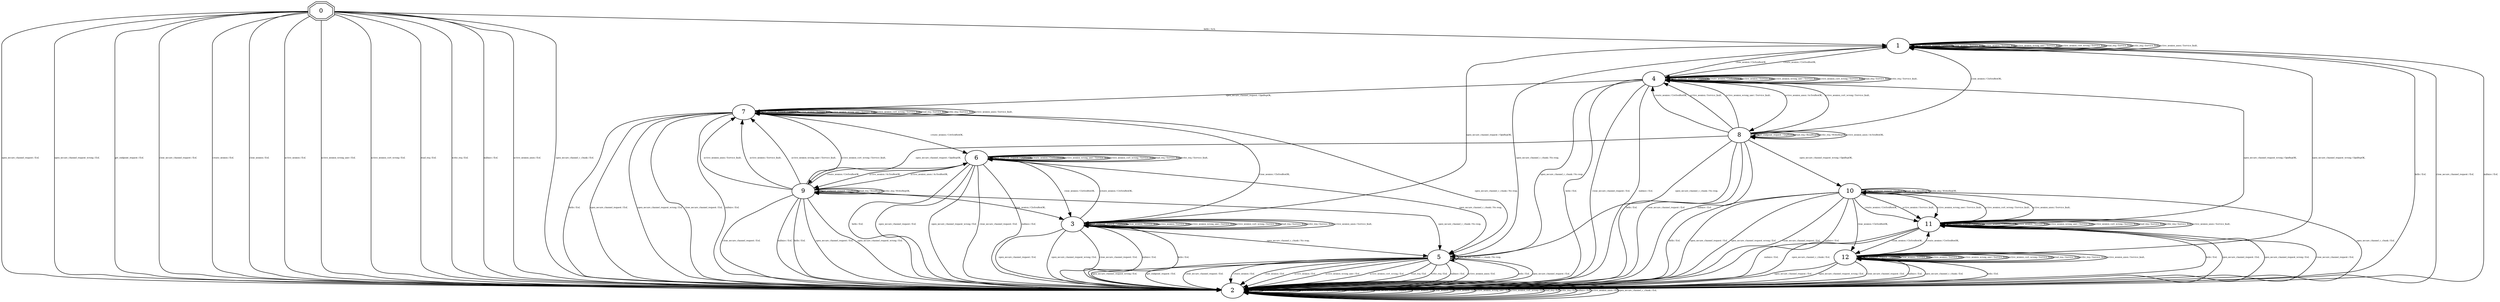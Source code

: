 digraph "Automata" {
"0" [shape=doubleoctagon, style=filled, fillcolor=white, URL="0"];
"2" [shape=ellipse, style=filled, fillcolor=white, URL="2"];
"1" [shape=ellipse, style=filled, fillcolor=white, URL="1"];
"5" [shape=ellipse, style=filled, fillcolor=white, URL="5"];
"4" [shape=ellipse, style=filled, fillcolor=white, URL="4"];
"8" [shape=ellipse, style=filled, fillcolor=white, URL="8"];
"10" [shape=ellipse, style=filled, fillcolor=white, URL="10"];
"9" [shape=ellipse, style=filled, fillcolor=white, URL="9"];
"6" [shape=ellipse, style=filled, fillcolor=white, URL="6"];
"11" [shape=ellipse, style=filled, fillcolor=white, URL="11"];
"7" [shape=ellipse, style=filled, fillcolor=white, URL="7"];
"12" [shape=ellipse, style=filled, fillcolor=white, URL="12"];
"3" [shape=ellipse, style=filled, fillcolor=white, URL="3"];
"0" -> "1" [fontsize=5, label="hello / Ack,", URL="t0"];
"0" -> "2" [fontsize=5, label="open_secure_channel_request / Eof,", URL="t1"];
"0" -> "2" [fontsize=5, label="open_secure_channel_request_wrong / Eof,", URL="t2"];
"0" -> "2" [fontsize=5, label="get_endpoint_request / Eof,", URL="t3"];
"0" -> "2" [fontsize=5, label="close_secure_channel_request / Eof,", URL="t4"];
"0" -> "2" [fontsize=5, label="create_session / Eof,", URL="t5"];
"0" -> "2" [fontsize=5, label="close_session / Eof,", URL="t6"];
"0" -> "2" [fontsize=5, label="active_session / Eof,", URL="t7"];
"0" -> "2" [fontsize=5, label="active_session_wrong_user / Eof,", URL="t8"];
"0" -> "2" [fontsize=5, label="active_session_cert_wrong / Eof,", URL="t9"];
"0" -> "2" [fontsize=5, label="read_req / Eof,", URL="t10"];
"0" -> "2" [fontsize=5, label="write_req / Eof,", URL="t11"];
"0" -> "2" [fontsize=5, label="nullsize / Eof,", URL="t12"];
"0" -> "2" [fontsize=5, label="active_session_anon / Eof,", URL="t13"];
"0" -> "2" [fontsize=5, label="open_secure_channel_c_chunk / Eof,", URL="t14"];
"2" -> "2" [fontsize=5, label="hello / Eof,", URL="t30"];
"2" -> "2" [fontsize=5, label="open_secure_channel_request / Eof,", URL="t31"];
"2" -> "2" [fontsize=5, label="open_secure_channel_request_wrong / Eof,", URL="t32"];
"2" -> "2" [fontsize=5, label="get_endpoint_request / Eof,", URL="t33"];
"2" -> "2" [fontsize=5, label="close_secure_channel_request / Eof,", URL="t34"];
"2" -> "2" [fontsize=5, label="create_session / Eof,", URL="t35"];
"2" -> "2" [fontsize=5, label="close_session / Eof,", URL="t36"];
"2" -> "2" [fontsize=5, label="active_session / Eof,", URL="t37"];
"2" -> "2" [fontsize=5, label="active_session_wrong_user / Eof,", URL="t38"];
"2" -> "2" [fontsize=5, label="active_session_cert_wrong / Eof,", URL="t39"];
"2" -> "2" [fontsize=5, label="read_req / Eof,", URL="t40"];
"2" -> "2" [fontsize=5, label="write_req / Eof,", URL="t41"];
"2" -> "2" [fontsize=5, label="nullsize / Eof,", URL="t42"];
"2" -> "2" [fontsize=5, label="active_session_anon / Eof,", URL="t43"];
"2" -> "2" [fontsize=5, label="open_secure_channel_c_chunk / Eof,", URL="t44"];
"1" -> "2" [fontsize=5, label="hello / Eof,", URL="t15"];
"1" -> "3" [fontsize=5, label="open_secure_channel_request / OpnRepOK,", URL="t16"];
"1" -> "12" [fontsize=5, label="open_secure_channel_request_wrong / OpnRepOK,", URL="t17"];
"1" -> "1" [fontsize=5, label="get_endpoint_request / GepResOK,", URL="t18"];
"1" -> "2" [fontsize=5, label="close_secure_channel_request / Eof,", URL="t19"];
"1" -> "4" [fontsize=5, label="create_session / CreSesResOK,", URL="t20"];
"1" -> "1" [fontsize=5, label="close_session / Service_fault,", URL="t21"];
"1" -> "1" [fontsize=5, label="active_session / Service_fault,", URL="t22"];
"1" -> "1" [fontsize=5, label="active_session_wrong_user / Service_fault,", URL="t23"];
"1" -> "1" [fontsize=5, label="active_session_cert_wrong / Service_fault,", URL="t24"];
"1" -> "1" [fontsize=5, label="read_req / Service_fault,", URL="t25"];
"1" -> "1" [fontsize=5, label="write_req / Service_fault,", URL="t26"];
"1" -> "2" [fontsize=5, label="nullsize / Eof,", URL="t27"];
"1" -> "1" [fontsize=5, label="active_session_anon / Service_fault,", URL="t28"];
"1" -> "5" [fontsize=5, label="open_secure_channel_c_chunk / No resp,", URL="t29"];
"5" -> "2" [fontsize=5, label="hello / Eof,", URL="t75"];
"5" -> "2" [fontsize=5, label="open_secure_channel_request / Eof,", URL="t76"];
"5" -> "2" [fontsize=5, label="open_secure_channel_request_wrong / Eof,", URL="t77"];
"5" -> "2" [fontsize=5, label="get_endpoint_request / Eof,", URL="t78"];
"5" -> "2" [fontsize=5, label="close_secure_channel_request / Eof,", URL="t79"];
"5" -> "2" [fontsize=5, label="create_session / Eof,", URL="t80"];
"5" -> "2" [fontsize=5, label="close_session / Eof,", URL="t81"];
"5" -> "2" [fontsize=5, label="active_session / Eof,", URL="t82"];
"5" -> "2" [fontsize=5, label="active_session_wrong_user / Eof,", URL="t83"];
"5" -> "2" [fontsize=5, label="active_session_cert_wrong / Eof,", URL="t84"];
"5" -> "2" [fontsize=5, label="read_req / Eof,", URL="t85"];
"5" -> "2" [fontsize=5, label="write_req / Eof,", URL="t86"];
"5" -> "2" [fontsize=5, label="nullsize / Eof,", URL="t87"];
"5" -> "2" [fontsize=5, label="active_session_anon / Eof,", URL="t88"];
"5" -> "5" [fontsize=5, label="open_secure_channel_c_chunk / No resp,", URL="t89"];
"4" -> "2" [fontsize=5, label="hello / Eof,", URL="t60"];
"4" -> "7" [fontsize=5, label="open_secure_channel_request / OpnRepOK,", URL="t61"];
"4" -> "11" [fontsize=5, label="open_secure_channel_request_wrong / OpnRepOK,", URL="t62"];
"4" -> "4" [fontsize=5, label="get_endpoint_request / GepResOK,", URL="t63"];
"4" -> "2" [fontsize=5, label="close_secure_channel_request / Eof,", URL="t64"];
"4" -> "4" [fontsize=5, label="create_session / CreSesResOK,", URL="t65"];
"4" -> "1" [fontsize=5, label="close_session / CloSesResOK,", URL="t66"];
"4" -> "4" [fontsize=5, label="active_session / Service_fault,", URL="t67"];
"4" -> "4" [fontsize=5, label="active_session_wrong_user / Service_fault,", URL="t68"];
"4" -> "4" [fontsize=5, label="active_session_cert_wrong / Service_fault,", URL="t69"];
"4" -> "4" [fontsize=5, label="read_req / Service_fault,", URL="t70"];
"4" -> "4" [fontsize=5, label="write_req / Service_fault,", URL="t71"];
"4" -> "2" [fontsize=5, label="nullsize / Eof,", URL="t72"];
"4" -> "8" [fontsize=5, label="active_session_anon / AcSesResOK,", URL="t73"];
"4" -> "5" [fontsize=5, label="open_secure_channel_c_chunk / No resp,", URL="t74"];
"8" -> "2" [fontsize=5, label="hello / Eof,", URL="t120"];
"8" -> "9" [fontsize=5, label="open_secure_channel_request / OpnRepOK,", URL="t121"];
"8" -> "10" [fontsize=5, label="open_secure_channel_request_wrong / OpnRepOK,", URL="t122"];
"8" -> "8" [fontsize=5, label="get_endpoint_request / GepResOK,", URL="t123"];
"8" -> "2" [fontsize=5, label="close_secure_channel_request / Eof,", URL="t124"];
"8" -> "4" [fontsize=5, label="create_session / CreSesResOK,", URL="t125"];
"8" -> "1" [fontsize=5, label="close_session / CloSesResOK,", URL="t126"];
"8" -> "4" [fontsize=5, label="active_session / Service_fault,", URL="t127"];
"8" -> "4" [fontsize=5, label="active_session_wrong_user / Service_fault,", URL="t128"];
"8" -> "4" [fontsize=5, label="active_session_cert_wrong / Service_fault,", URL="t129"];
"8" -> "8" [fontsize=5, label="read_req / ReadRepOK,", URL="t130"];
"8" -> "8" [fontsize=5, label="write_req / WriteRepOK,", URL="t131"];
"8" -> "2" [fontsize=5, label="nullsize / Eof,", URL="t132"];
"8" -> "8" [fontsize=5, label="active_session_anon / AcSesResOK,", URL="t133"];
"8" -> "5" [fontsize=5, label="open_secure_channel_c_chunk / No resp,", URL="t134"];
"10" -> "2" [fontsize=5, label="hello / Eof,", URL="t150"];
"10" -> "2" [fontsize=5, label="open_secure_channel_request / Eof,", URL="t151"];
"10" -> "2" [fontsize=5, label="open_secure_channel_request_wrong / Eof,", URL="t152"];
"10" -> "10" [fontsize=5, label="get_endpoint_request / GepResOK,", URL="t153"];
"10" -> "2" [fontsize=5, label="close_secure_channel_request / Eof,", URL="t154"];
"10" -> "11" [fontsize=5, label="create_session / CreSesResOK,", URL="t155"];
"10" -> "12" [fontsize=5, label="close_session / CloSesResOK,", URL="t156"];
"10" -> "11" [fontsize=5, label="active_session / Service_fault,", URL="t157"];
"10" -> "11" [fontsize=5, label="active_session_wrong_user / Service_fault,", URL="t158"];
"10" -> "11" [fontsize=5, label="active_session_cert_wrong / Service_fault,", URL="t159"];
"10" -> "10" [fontsize=5, label="read_req / ReadRepOK,", URL="t160"];
"10" -> "10" [fontsize=5, label="write_req / WriteRepOK,", URL="t161"];
"10" -> "2" [fontsize=5, label="nullsize / Eof,", URL="t162"];
"10" -> "11" [fontsize=5, label="active_session_anon / Service_fault,", URL="t163"];
"10" -> "2" [fontsize=5, label="open_secure_channel_c_chunk / Eof,", URL="t164"];
"9" -> "2" [fontsize=5, label="hello / Eof,", URL="t135"];
"9" -> "2" [fontsize=5, label="open_secure_channel_request / Eof,", URL="t136"];
"9" -> "2" [fontsize=5, label="open_secure_channel_request_wrong / Eof,", URL="t137"];
"9" -> "9" [fontsize=5, label="get_endpoint_request / GepResOK,", URL="t138"];
"9" -> "2" [fontsize=5, label="close_secure_channel_request / Eof,", URL="t139"];
"9" -> "6" [fontsize=5, label="create_session / CreSesResOK,", URL="t140"];
"9" -> "3" [fontsize=5, label="close_session / CloSesResOK,", URL="t141"];
"9" -> "7" [fontsize=5, label="active_session / Service_fault,", URL="t142"];
"9" -> "7" [fontsize=5, label="active_session_wrong_user / Service_fault,", URL="t143"];
"9" -> "7" [fontsize=5, label="active_session_cert_wrong / Service_fault,", URL="t144"];
"9" -> "9" [fontsize=5, label="read_req / ReadRepOK,", URL="t145"];
"9" -> "9" [fontsize=5, label="write_req / WriteRepOK,", URL="t146"];
"9" -> "2" [fontsize=5, label="nullsize / Eof,", URL="t147"];
"9" -> "7" [fontsize=5, label="active_session_anon / Service_fault,", URL="t148"];
"9" -> "5" [fontsize=5, label="open_secure_channel_c_chunk / No resp,", URL="t149"];
"6" -> "2" [fontsize=5, label="hello / Eof,", URL="t90"];
"6" -> "2" [fontsize=5, label="open_secure_channel_request / Eof,", URL="t91"];
"6" -> "2" [fontsize=5, label="open_secure_channel_request_wrong / Eof,", URL="t92"];
"6" -> "6" [fontsize=5, label="get_endpoint_request / GepResOK,", URL="t93"];
"6" -> "2" [fontsize=5, label="close_secure_channel_request / Eof,", URL="t94"];
"6" -> "6" [fontsize=5, label="create_session / CreSesResOK,", URL="t95"];
"6" -> "3" [fontsize=5, label="close_session / CloSesResOK,", URL="t96"];
"6" -> "9" [fontsize=5, label="active_session / AcSesResOK,", URL="t97"];
"6" -> "6" [fontsize=5, label="active_session_wrong_user / Service_fault,", URL="t98"];
"6" -> "6" [fontsize=5, label="active_session_cert_wrong / Service_fault,", URL="t99"];
"6" -> "6" [fontsize=5, label="read_req / Service_fault,", URL="t100"];
"6" -> "6" [fontsize=5, label="write_req / Service_fault,", URL="t101"];
"6" -> "2" [fontsize=5, label="nullsize / Eof,", URL="t102"];
"6" -> "9" [fontsize=5, label="active_session_anon / AcSesResOK,", URL="t103"];
"6" -> "5" [fontsize=5, label="open_secure_channel_c_chunk / No resp,", URL="t104"];
"11" -> "2" [fontsize=5, label="hello / Eof,", URL="t165"];
"11" -> "2" [fontsize=5, label="open_secure_channel_request / Eof,", URL="t166"];
"11" -> "2" [fontsize=5, label="open_secure_channel_request_wrong / Eof,", URL="t167"];
"11" -> "11" [fontsize=5, label="get_endpoint_request / GepResOK,", URL="t168"];
"11" -> "2" [fontsize=5, label="close_secure_channel_request / Eof,", URL="t169"];
"11" -> "11" [fontsize=5, label="create_session / CreSesResOK,", URL="t170"];
"11" -> "12" [fontsize=5, label="close_session / CloSesResOK,", URL="t171"];
"11" -> "11" [fontsize=5, label="active_session / Service_fault,", URL="t172"];
"11" -> "11" [fontsize=5, label="active_session_wrong_user / Service_fault,", URL="t173"];
"11" -> "11" [fontsize=5, label="active_session_cert_wrong / Service_fault,", URL="t174"];
"11" -> "11" [fontsize=5, label="read_req / Service_fault,", URL="t175"];
"11" -> "11" [fontsize=5, label="write_req / Service_fault,", URL="t176"];
"11" -> "2" [fontsize=5, label="nullsize / Eof,", URL="t177"];
"11" -> "11" [fontsize=5, label="active_session_anon / Service_fault,", URL="t178"];
"11" -> "2" [fontsize=5, label="open_secure_channel_c_chunk / Eof,", URL="t179"];
"7" -> "2" [fontsize=5, label="hello / Eof,", URL="t105"];
"7" -> "2" [fontsize=5, label="open_secure_channel_request / Eof,", URL="t106"];
"7" -> "2" [fontsize=5, label="open_secure_channel_request_wrong / Eof,", URL="t107"];
"7" -> "7" [fontsize=5, label="get_endpoint_request / GepResOK,", URL="t108"];
"7" -> "2" [fontsize=5, label="close_secure_channel_request / Eof,", URL="t109"];
"7" -> "6" [fontsize=5, label="create_session / CreSesResOK,", URL="t110"];
"7" -> "3" [fontsize=5, label="close_session / CloSesResOK,", URL="t111"];
"7" -> "7" [fontsize=5, label="active_session / Service_fault,", URL="t112"];
"7" -> "7" [fontsize=5, label="active_session_wrong_user / Service_fault,", URL="t113"];
"7" -> "7" [fontsize=5, label="active_session_cert_wrong / Service_fault,", URL="t114"];
"7" -> "7" [fontsize=5, label="read_req / Service_fault,", URL="t115"];
"7" -> "7" [fontsize=5, label="write_req / Service_fault,", URL="t116"];
"7" -> "2" [fontsize=5, label="nullsize / Eof,", URL="t117"];
"7" -> "7" [fontsize=5, label="active_session_anon / Service_fault,", URL="t118"];
"7" -> "5" [fontsize=5, label="open_secure_channel_c_chunk / No resp,", URL="t119"];
"12" -> "2" [fontsize=5, label="hello / Eof,", URL="t180"];
"12" -> "2" [fontsize=5, label="open_secure_channel_request / Eof,", URL="t181"];
"12" -> "2" [fontsize=5, label="open_secure_channel_request_wrong / Eof,", URL="t182"];
"12" -> "12" [fontsize=5, label="get_endpoint_request / GepResOK,", URL="t183"];
"12" -> "2" [fontsize=5, label="close_secure_channel_request / Eof,", URL="t184"];
"12" -> "11" [fontsize=5, label="create_session / CreSesResOK,", URL="t185"];
"12" -> "12" [fontsize=5, label="close_session / Service_fault,", URL="t186"];
"12" -> "12" [fontsize=5, label="active_session / Service_fault,", URL="t187"];
"12" -> "12" [fontsize=5, label="active_session_wrong_user / Service_fault,", URL="t188"];
"12" -> "12" [fontsize=5, label="active_session_cert_wrong / Service_fault,", URL="t189"];
"12" -> "12" [fontsize=5, label="read_req / Service_fault,", URL="t190"];
"12" -> "12" [fontsize=5, label="write_req / Service_fault,", URL="t191"];
"12" -> "2" [fontsize=5, label="nullsize / Eof,", URL="t192"];
"12" -> "12" [fontsize=5, label="active_session_anon / Service_fault,", URL="t193"];
"12" -> "2" [fontsize=5, label="open_secure_channel_c_chunk / Eof,", URL="t194"];
"3" -> "2" [fontsize=5, label="hello / Eof,", URL="t45"];
"3" -> "2" [fontsize=5, label="open_secure_channel_request / Eof,", URL="t46"];
"3" -> "2" [fontsize=5, label="open_secure_channel_request_wrong / Eof,", URL="t47"];
"3" -> "3" [fontsize=5, label="get_endpoint_request / GepResOK,", URL="t48"];
"3" -> "2" [fontsize=5, label="close_secure_channel_request / Eof,", URL="t49"];
"3" -> "6" [fontsize=5, label="create_session / CreSesResOK,", URL="t50"];
"3" -> "3" [fontsize=5, label="close_session / Service_fault,", URL="t51"];
"3" -> "3" [fontsize=5, label="active_session / Service_fault,", URL="t52"];
"3" -> "3" [fontsize=5, label="active_session_wrong_user / Service_fault,", URL="t53"];
"3" -> "3" [fontsize=5, label="active_session_cert_wrong / Service_fault,", URL="t54"];
"3" -> "3" [fontsize=5, label="read_req / Service_fault,", URL="t55"];
"3" -> "3" [fontsize=5, label="write_req / Service_fault,", URL="t56"];
"3" -> "2" [fontsize=5, label="nullsize / Eof,", URL="t57"];
"3" -> "3" [fontsize=5, label="active_session_anon / Service_fault,", URL="t58"];
"3" -> "5" [fontsize=5, label="open_secure_channel_c_chunk / No resp,", URL="t59"];
}